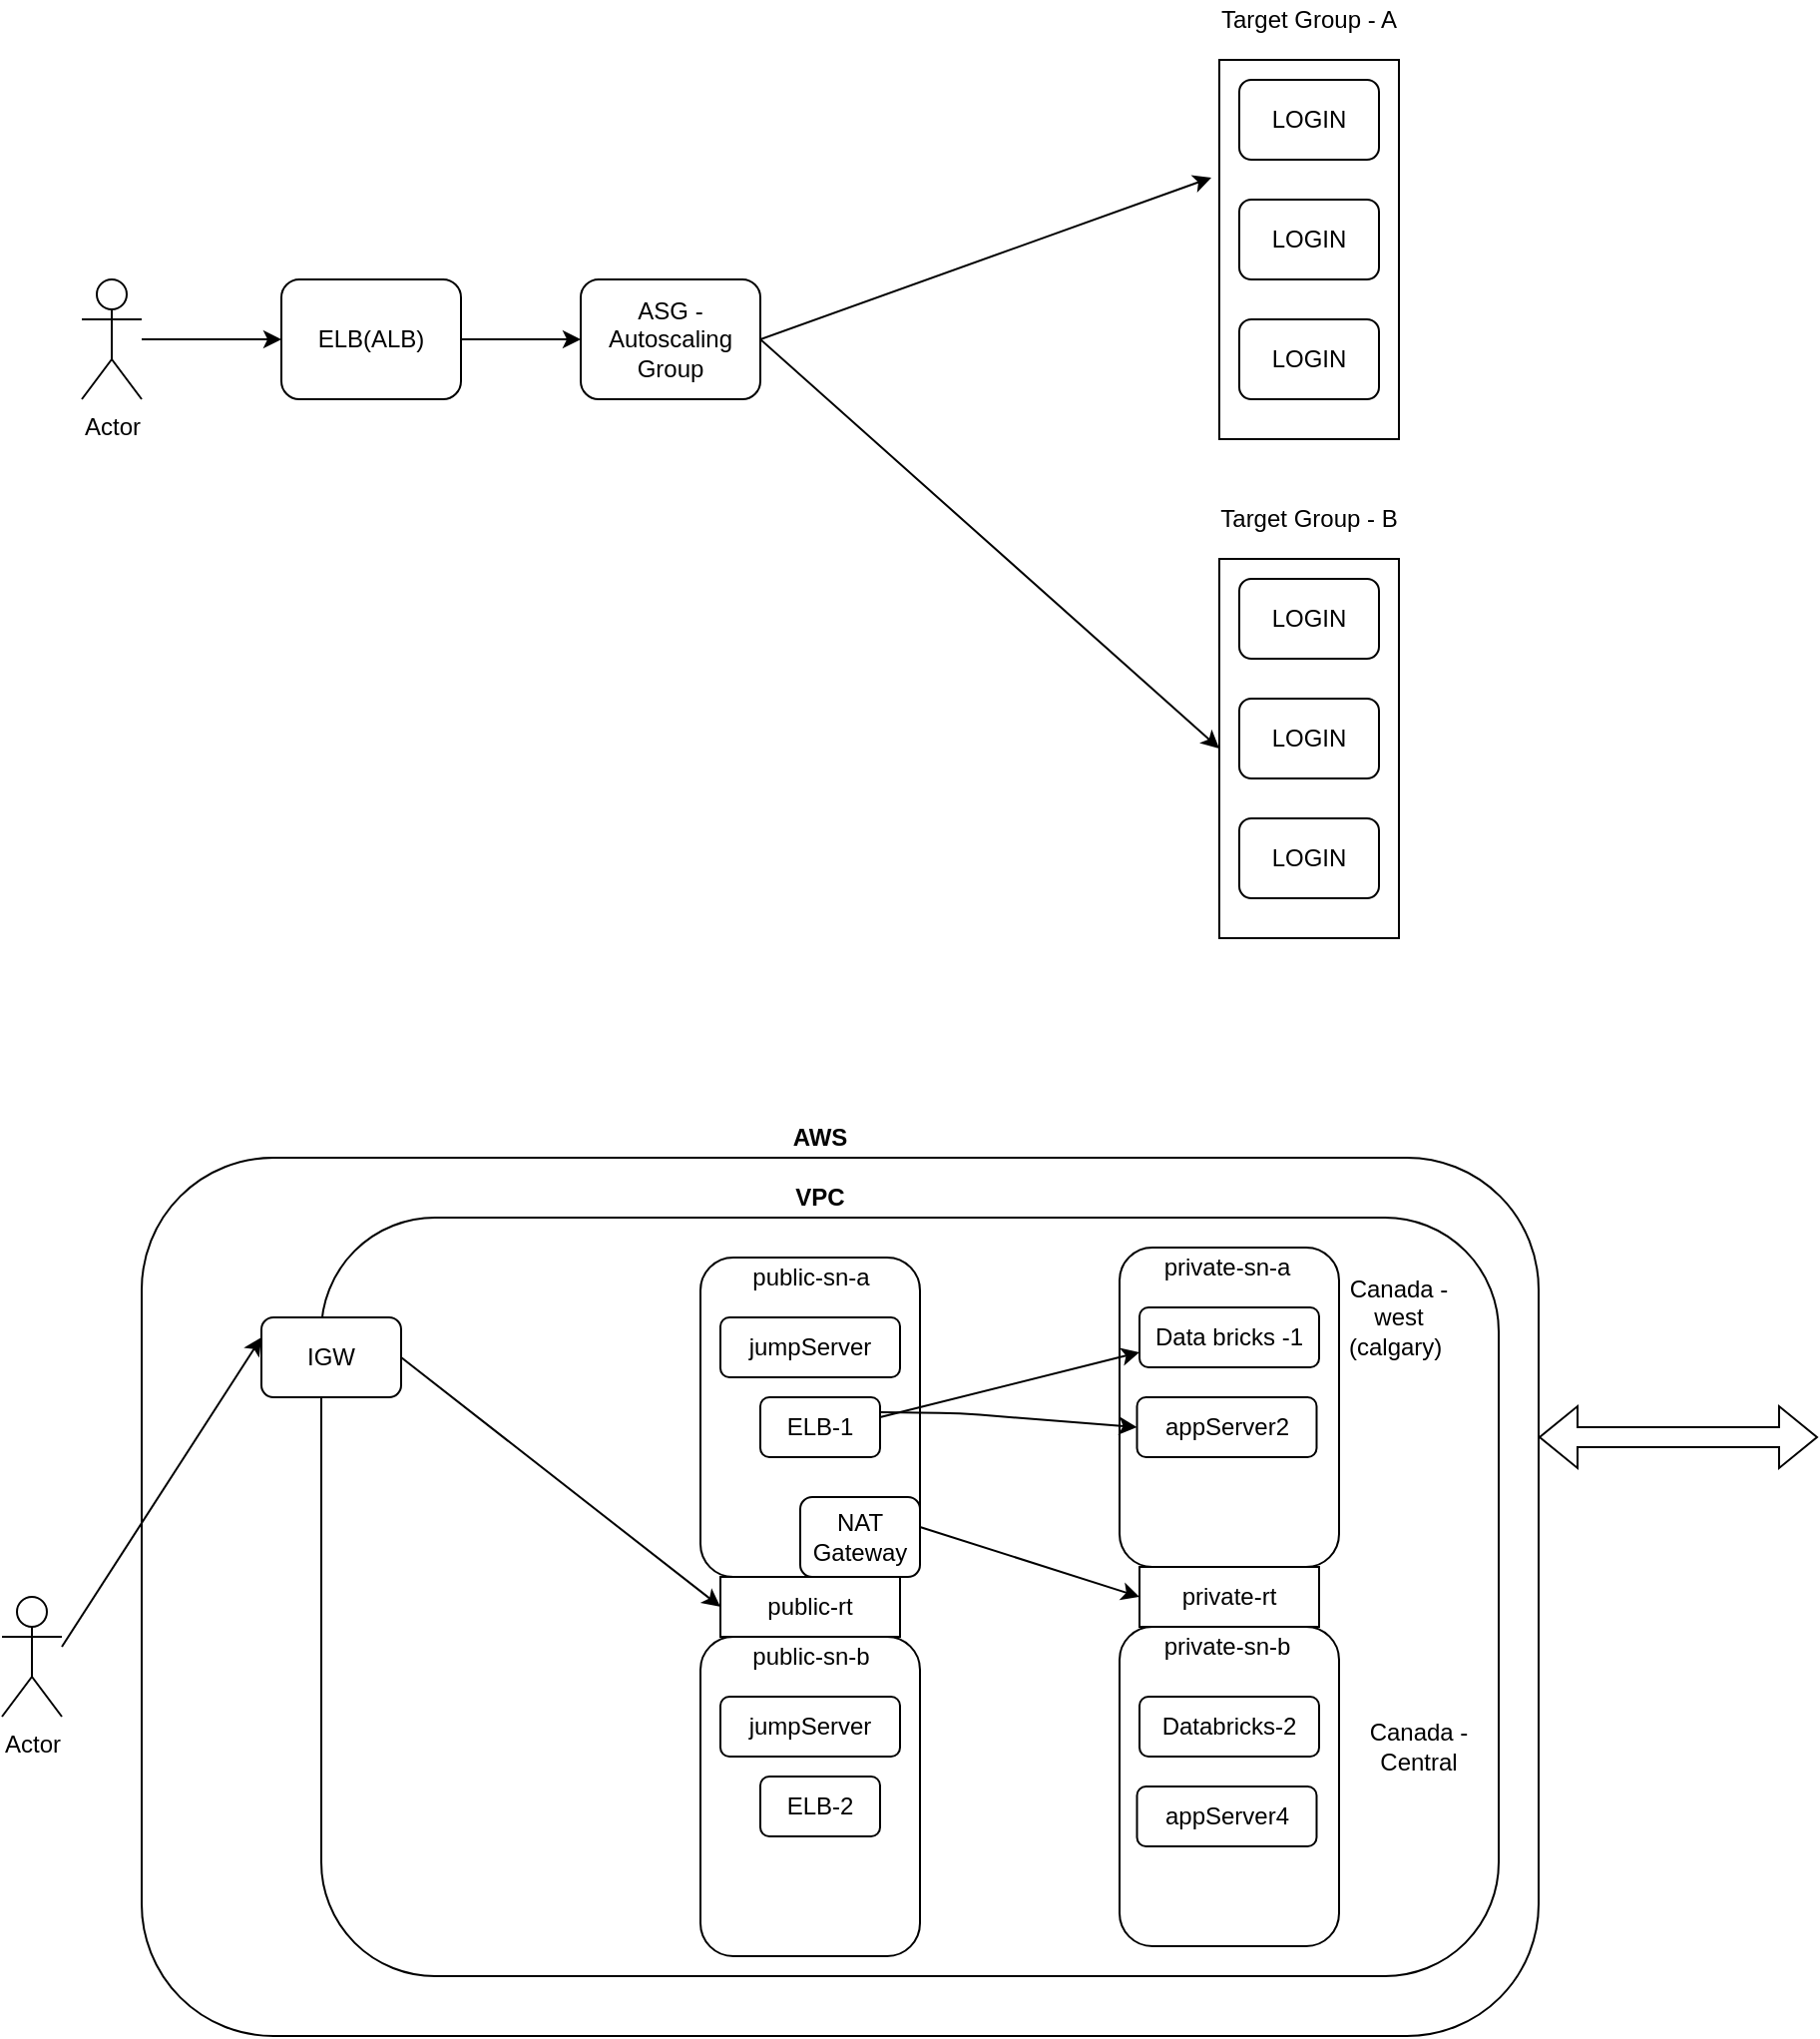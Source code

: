 <mxfile version="23.1.5" type="device" pages="2">
  <diagram id="tJC_vHtr5r1JaveleHDR" name="Page-1">
    <mxGraphModel dx="1588" dy="1038" grid="1" gridSize="10" guides="1" tooltips="1" connect="1" arrows="1" fold="1" page="1" pageScale="1" pageWidth="850" pageHeight="1100" math="0" shadow="0">
      <root>
        <mxCell id="0" />
        <mxCell id="1" parent="0" />
        <mxCell id="hIouJNwpnGWV4eV3D5PD-1" value="Actor" style="shape=umlActor;verticalLabelPosition=bottom;verticalAlign=top;html=1;outlineConnect=0;" parent="1" vertex="1">
          <mxGeometry x="70" y="190" width="30" height="60" as="geometry" />
        </mxCell>
        <mxCell id="hIouJNwpnGWV4eV3D5PD-2" value="ELB(ALB)" style="rounded=1;whiteSpace=wrap;html=1;" parent="1" vertex="1">
          <mxGeometry x="170" y="190" width="90" height="60" as="geometry" />
        </mxCell>
        <mxCell id="hIouJNwpnGWV4eV3D5PD-3" value="" style="endArrow=classic;html=1;entryX=0;entryY=0.5;entryDx=0;entryDy=0;" parent="1" target="hIouJNwpnGWV4eV3D5PD-2" edge="1">
          <mxGeometry width="50" height="50" relative="1" as="geometry">
            <mxPoint x="100" y="220" as="sourcePoint" />
            <mxPoint x="150" y="170" as="targetPoint" />
          </mxGeometry>
        </mxCell>
        <mxCell id="hIouJNwpnGWV4eV3D5PD-4" value="" style="rounded=0;whiteSpace=wrap;html=1;" parent="1" vertex="1">
          <mxGeometry x="640" y="80" width="90" height="190" as="geometry" />
        </mxCell>
        <mxCell id="hIouJNwpnGWV4eV3D5PD-5" value="Target Group - A" style="text;html=1;strokeColor=none;fillColor=none;align=center;verticalAlign=middle;whiteSpace=wrap;rounded=0;" parent="1" vertex="1">
          <mxGeometry x="630" y="50" width="110" height="20" as="geometry" />
        </mxCell>
        <mxCell id="hIouJNwpnGWV4eV3D5PD-6" value="" style="rounded=0;whiteSpace=wrap;html=1;" parent="1" vertex="1">
          <mxGeometry x="640" y="330" width="90" height="190" as="geometry" />
        </mxCell>
        <mxCell id="hIouJNwpnGWV4eV3D5PD-7" value="Target Group - B" style="text;html=1;strokeColor=none;fillColor=none;align=center;verticalAlign=middle;whiteSpace=wrap;rounded=0;" parent="1" vertex="1">
          <mxGeometry x="630" y="300" width="110" height="20" as="geometry" />
        </mxCell>
        <mxCell id="hIouJNwpnGWV4eV3D5PD-8" value="LOGIN" style="rounded=1;whiteSpace=wrap;html=1;" parent="1" vertex="1">
          <mxGeometry x="650" y="90" width="70" height="40" as="geometry" />
        </mxCell>
        <mxCell id="hIouJNwpnGWV4eV3D5PD-9" value="LOGIN" style="rounded=1;whiteSpace=wrap;html=1;" parent="1" vertex="1">
          <mxGeometry x="650" y="340" width="70" height="40" as="geometry" />
        </mxCell>
        <mxCell id="hIouJNwpnGWV4eV3D5PD-11" value="LOGIN" style="rounded=1;whiteSpace=wrap;html=1;" parent="1" vertex="1">
          <mxGeometry x="650" y="150" width="70" height="40" as="geometry" />
        </mxCell>
        <mxCell id="hIouJNwpnGWV4eV3D5PD-12" value="LOGIN" style="rounded=1;whiteSpace=wrap;html=1;" parent="1" vertex="1">
          <mxGeometry x="650" y="400" width="70" height="40" as="geometry" />
        </mxCell>
        <mxCell id="hIouJNwpnGWV4eV3D5PD-13" value="" style="endArrow=classic;html=1;exitX=1;exitY=0.5;exitDx=0;exitDy=0;" parent="1" source="hIouJNwpnGWV4eV3D5PD-16" edge="1">
          <mxGeometry width="50" height="50" relative="1" as="geometry">
            <mxPoint x="280" y="220" as="sourcePoint" />
            <mxPoint x="636" y="139" as="targetPoint" />
          </mxGeometry>
        </mxCell>
        <mxCell id="hIouJNwpnGWV4eV3D5PD-14" value="" style="endArrow=classic;html=1;entryX=0;entryY=0.5;entryDx=0;entryDy=0;exitX=1;exitY=0.5;exitDx=0;exitDy=0;" parent="1" source="hIouJNwpnGWV4eV3D5PD-16" target="hIouJNwpnGWV4eV3D5PD-6" edge="1">
          <mxGeometry width="50" height="50" relative="1" as="geometry">
            <mxPoint x="283.51" y="260.64" as="sourcePoint" />
            <mxPoint x="640" y="179.35" as="targetPoint" />
          </mxGeometry>
        </mxCell>
        <mxCell id="hIouJNwpnGWV4eV3D5PD-16" value="ASG - Autoscaling Group" style="rounded=1;whiteSpace=wrap;html=1;" parent="1" vertex="1">
          <mxGeometry x="320" y="190" width="90" height="60" as="geometry" />
        </mxCell>
        <mxCell id="hIouJNwpnGWV4eV3D5PD-17" value="" style="endArrow=classic;html=1;entryX=0;entryY=0.5;entryDx=0;entryDy=0;" parent="1" target="hIouJNwpnGWV4eV3D5PD-16" edge="1">
          <mxGeometry width="50" height="50" relative="1" as="geometry">
            <mxPoint x="260" y="220" as="sourcePoint" />
            <mxPoint x="310" y="170" as="targetPoint" />
          </mxGeometry>
        </mxCell>
        <mxCell id="hIouJNwpnGWV4eV3D5PD-18" value="LOGIN" style="rounded=1;whiteSpace=wrap;html=1;" parent="1" vertex="1">
          <mxGeometry x="650" y="210" width="70" height="40" as="geometry" />
        </mxCell>
        <mxCell id="hIouJNwpnGWV4eV3D5PD-19" value="LOGIN" style="rounded=1;whiteSpace=wrap;html=1;" parent="1" vertex="1">
          <mxGeometry x="650" y="460" width="70" height="40" as="geometry" />
        </mxCell>
        <mxCell id="hIouJNwpnGWV4eV3D5PD-20" value="" style="rounded=1;whiteSpace=wrap;html=1;" parent="1" vertex="1">
          <mxGeometry x="100" y="630" width="700" height="440" as="geometry" />
        </mxCell>
        <mxCell id="hIouJNwpnGWV4eV3D5PD-21" value="AWS" style="text;html=1;strokeColor=none;fillColor=none;align=center;verticalAlign=middle;whiteSpace=wrap;rounded=0;fontStyle=1" parent="1" vertex="1">
          <mxGeometry x="420" y="610" width="40" height="20" as="geometry" />
        </mxCell>
        <mxCell id="hIouJNwpnGWV4eV3D5PD-23" value="" style="rounded=1;whiteSpace=wrap;html=1;" parent="1" vertex="1">
          <mxGeometry x="190" y="660" width="590" height="380" as="geometry" />
        </mxCell>
        <mxCell id="hIouJNwpnGWV4eV3D5PD-24" value="VPC" style="text;html=1;strokeColor=none;fillColor=none;align=center;verticalAlign=middle;whiteSpace=wrap;rounded=0;fontStyle=1" parent="1" vertex="1">
          <mxGeometry x="420" y="640" width="40" height="20" as="geometry" />
        </mxCell>
        <mxCell id="hIouJNwpnGWV4eV3D5PD-25" value="" style="rounded=1;whiteSpace=wrap;html=1;" parent="1" vertex="1">
          <mxGeometry x="380" y="680" width="110" height="160" as="geometry" />
        </mxCell>
        <mxCell id="hIouJNwpnGWV4eV3D5PD-26" value="public-sn-a" style="text;html=1;strokeColor=none;fillColor=none;align=center;verticalAlign=middle;whiteSpace=wrap;rounded=0;" parent="1" vertex="1">
          <mxGeometry x="402.5" y="680" width="65" height="20" as="geometry" />
        </mxCell>
        <mxCell id="hIouJNwpnGWV4eV3D5PD-27" value="jumpServer" style="rounded=1;whiteSpace=wrap;html=1;" parent="1" vertex="1">
          <mxGeometry x="390" y="710" width="90" height="30" as="geometry" />
        </mxCell>
        <mxCell id="hIouJNwpnGWV4eV3D5PD-28" value="ELB-1" style="rounded=1;whiteSpace=wrap;html=1;" parent="1" vertex="1">
          <mxGeometry x="410" y="750" width="60" height="30" as="geometry" />
        </mxCell>
        <mxCell id="hIouJNwpnGWV4eV3D5PD-29" value="" style="rounded=1;whiteSpace=wrap;html=1;" parent="1" vertex="1">
          <mxGeometry x="380" y="870" width="110" height="160" as="geometry" />
        </mxCell>
        <mxCell id="hIouJNwpnGWV4eV3D5PD-30" value="public-sn-b" style="text;html=1;strokeColor=none;fillColor=none;align=center;verticalAlign=middle;whiteSpace=wrap;rounded=0;" parent="1" vertex="1">
          <mxGeometry x="402.5" y="870" width="65" height="20" as="geometry" />
        </mxCell>
        <mxCell id="hIouJNwpnGWV4eV3D5PD-31" value="jumpServer" style="rounded=1;whiteSpace=wrap;html=1;" parent="1" vertex="1">
          <mxGeometry x="390" y="900" width="90" height="30" as="geometry" />
        </mxCell>
        <mxCell id="hIouJNwpnGWV4eV3D5PD-32" value="ELB-2" style="rounded=1;whiteSpace=wrap;html=1;" parent="1" vertex="1">
          <mxGeometry x="410" y="940" width="60" height="30" as="geometry" />
        </mxCell>
        <mxCell id="hIouJNwpnGWV4eV3D5PD-33" value="public-sn-a" style="text;html=1;strokeColor=none;fillColor=none;align=center;verticalAlign=middle;whiteSpace=wrap;rounded=0;" parent="1" vertex="1">
          <mxGeometry x="612.5" y="675" width="65" height="20" as="geometry" />
        </mxCell>
        <mxCell id="hIouJNwpnGWV4eV3D5PD-34" value="" style="rounded=1;whiteSpace=wrap;html=1;" parent="1" vertex="1">
          <mxGeometry x="590" y="675" width="110" height="160" as="geometry" />
        </mxCell>
        <mxCell id="hIouJNwpnGWV4eV3D5PD-35" value="Data bricks -1" style="rounded=1;whiteSpace=wrap;html=1;" parent="1" vertex="1">
          <mxGeometry x="600" y="705" width="90" height="30" as="geometry" />
        </mxCell>
        <mxCell id="hIouJNwpnGWV4eV3D5PD-37" value="public-sn-b" style="text;html=1;strokeColor=none;fillColor=none;align=center;verticalAlign=middle;whiteSpace=wrap;rounded=0;" parent="1" vertex="1">
          <mxGeometry x="612.5" y="865" width="65" height="20" as="geometry" />
        </mxCell>
        <mxCell id="hIouJNwpnGWV4eV3D5PD-38" value="" style="rounded=1;whiteSpace=wrap;html=1;" parent="1" vertex="1">
          <mxGeometry x="590" y="865" width="110" height="160" as="geometry" />
        </mxCell>
        <mxCell id="hIouJNwpnGWV4eV3D5PD-41" value="private-sn-a" style="text;html=1;strokeColor=none;fillColor=none;align=center;verticalAlign=middle;whiteSpace=wrap;rounded=0;" parent="1" vertex="1">
          <mxGeometry x="610" y="675" width="67.5" height="20" as="geometry" />
        </mxCell>
        <mxCell id="hIouJNwpnGWV4eV3D5PD-42" value="private-sn-b" style="text;html=1;strokeColor=none;fillColor=none;align=center;verticalAlign=middle;whiteSpace=wrap;rounded=0;" parent="1" vertex="1">
          <mxGeometry x="610" y="865" width="67.5" height="20" as="geometry" />
        </mxCell>
        <mxCell id="hIouJNwpnGWV4eV3D5PD-43" value="appServer2" style="rounded=1;whiteSpace=wrap;html=1;" parent="1" vertex="1">
          <mxGeometry x="598.75" y="750" width="90" height="30" as="geometry" />
        </mxCell>
        <mxCell id="hIouJNwpnGWV4eV3D5PD-44" value="Databricks-2" style="rounded=1;whiteSpace=wrap;html=1;" parent="1" vertex="1">
          <mxGeometry x="600" y="900" width="90" height="30" as="geometry" />
        </mxCell>
        <mxCell id="hIouJNwpnGWV4eV3D5PD-45" value="appServer4" style="rounded=1;whiteSpace=wrap;html=1;" parent="1" vertex="1">
          <mxGeometry x="598.75" y="945" width="90" height="30" as="geometry" />
        </mxCell>
        <mxCell id="hIouJNwpnGWV4eV3D5PD-46" value="public-rt" style="rounded=0;whiteSpace=wrap;html=1;" parent="1" vertex="1">
          <mxGeometry x="390" y="840" width="90" height="30" as="geometry" />
        </mxCell>
        <mxCell id="hIouJNwpnGWV4eV3D5PD-47" value="private-rt" style="rounded=0;whiteSpace=wrap;html=1;" parent="1" vertex="1">
          <mxGeometry x="600" y="835" width="90" height="30" as="geometry" />
        </mxCell>
        <mxCell id="hIouJNwpnGWV4eV3D5PD-48" value="IGW" style="rounded=1;whiteSpace=wrap;html=1;" parent="1" vertex="1">
          <mxGeometry x="160" y="710" width="70" height="40" as="geometry" />
        </mxCell>
        <mxCell id="hIouJNwpnGWV4eV3D5PD-49" value="NAT Gateway" style="rounded=1;whiteSpace=wrap;html=1;" parent="1" vertex="1">
          <mxGeometry x="430" y="800" width="60" height="40" as="geometry" />
        </mxCell>
        <mxCell id="hIouJNwpnGWV4eV3D5PD-50" value="Actor" style="shape=umlActor;verticalLabelPosition=bottom;verticalAlign=top;html=1;outlineConnect=0;" parent="1" vertex="1">
          <mxGeometry x="30" y="850" width="30" height="60" as="geometry" />
        </mxCell>
        <mxCell id="hIouJNwpnGWV4eV3D5PD-51" value="" style="endArrow=classic;html=1;entryX=0;entryY=0.25;entryDx=0;entryDy=0;" parent="1" target="hIouJNwpnGWV4eV3D5PD-48" edge="1">
          <mxGeometry width="50" height="50" relative="1" as="geometry">
            <mxPoint x="60" y="875" as="sourcePoint" />
            <mxPoint x="110" y="825" as="targetPoint" />
          </mxGeometry>
        </mxCell>
        <mxCell id="hIouJNwpnGWV4eV3D5PD-52" value="" style="endArrow=classic;html=1;entryX=0;entryY=0.5;entryDx=0;entryDy=0;exitX=1;exitY=0.5;exitDx=0;exitDy=0;" parent="1" source="hIouJNwpnGWV4eV3D5PD-48" target="hIouJNwpnGWV4eV3D5PD-46" edge="1">
          <mxGeometry width="50" height="50" relative="1" as="geometry">
            <mxPoint x="220" y="830" as="sourcePoint" />
            <mxPoint x="320" y="675" as="targetPoint" />
          </mxGeometry>
        </mxCell>
        <mxCell id="hIouJNwpnGWV4eV3D5PD-53" value="" style="endArrow=classic;html=1;entryX=0;entryY=0.5;entryDx=0;entryDy=0;exitX=1;exitY=0.5;exitDx=0;exitDy=0;" parent="1" target="hIouJNwpnGWV4eV3D5PD-47" edge="1">
          <mxGeometry width="50" height="50" relative="1" as="geometry">
            <mxPoint x="490" y="815" as="sourcePoint" />
            <mxPoint x="650" y="940" as="targetPoint" />
          </mxGeometry>
        </mxCell>
        <mxCell id="hIouJNwpnGWV4eV3D5PD-54" value="" style="endArrow=classic;html=1;entryX=0;entryY=0.75;entryDx=0;entryDy=0;" parent="1" target="hIouJNwpnGWV4eV3D5PD-35" edge="1">
          <mxGeometry width="50" height="50" relative="1" as="geometry">
            <mxPoint x="470" y="760" as="sourcePoint" />
            <mxPoint x="520" y="710" as="targetPoint" />
          </mxGeometry>
        </mxCell>
        <mxCell id="hIouJNwpnGWV4eV3D5PD-55" value="" style="endArrow=classic;html=1;entryX=0;entryY=0.5;entryDx=0;entryDy=0;exitX=1;exitY=0.25;exitDx=0;exitDy=0;" parent="1" source="hIouJNwpnGWV4eV3D5PD-28" target="hIouJNwpnGWV4eV3D5PD-43" edge="1">
          <mxGeometry width="50" height="50" relative="1" as="geometry">
            <mxPoint x="480" y="782.5" as="sourcePoint" />
            <mxPoint x="610" y="750" as="targetPoint" />
            <Array as="points">
              <mxPoint x="510" y="758" />
            </Array>
          </mxGeometry>
        </mxCell>
        <mxCell id="s4kbr0tkKCg4N-VaTpJ7-1" value="Canada -west (calgary)&amp;nbsp;" style="text;html=1;align=center;verticalAlign=middle;whiteSpace=wrap;rounded=0;" vertex="1" parent="1">
          <mxGeometry x="700" y="695" width="60" height="30" as="geometry" />
        </mxCell>
        <mxCell id="s4kbr0tkKCg4N-VaTpJ7-2" value="Canada -Central" style="text;html=1;align=center;verticalAlign=middle;whiteSpace=wrap;rounded=0;" vertex="1" parent="1">
          <mxGeometry x="710" y="910" width="60" height="30" as="geometry" />
        </mxCell>
        <mxCell id="s4kbr0tkKCg4N-VaTpJ7-3" value="" style="shape=flexArrow;endArrow=classic;startArrow=classic;html=1;rounded=0;" edge="1" parent="1">
          <mxGeometry width="100" height="100" relative="1" as="geometry">
            <mxPoint x="800" y="770" as="sourcePoint" />
            <mxPoint x="940" y="770" as="targetPoint" />
          </mxGeometry>
        </mxCell>
      </root>
    </mxGraphModel>
  </diagram>
  <diagram id="XiKS-Xu_Q-Q70RZsUIhD" name="Page-2">
    <mxGraphModel dx="1985" dy="1298" grid="1" gridSize="10" guides="1" tooltips="1" connect="1" arrows="1" fold="1" page="1" pageScale="1" pageWidth="850" pageHeight="1100" math="0" shadow="0">
      <root>
        <mxCell id="0" />
        <mxCell id="1" parent="0" />
        <mxCell id="Lr9ZwsxwrX9HSi5k3AqV-132" value="IAM&amp;nbsp;" style="rounded=0;whiteSpace=wrap;html=1;" vertex="1" parent="1">
          <mxGeometry x="135" y="380" width="255" height="160" as="geometry" />
        </mxCell>
        <mxCell id="Lr9ZwsxwrX9HSi5k3AqV-1" value="" style="rounded=1;whiteSpace=wrap;html=1;" vertex="1" parent="1">
          <mxGeometry x="100" y="540" width="1490" height="640" as="geometry" />
        </mxCell>
        <mxCell id="Lr9ZwsxwrX9HSi5k3AqV-43" value="" style="rounded=1;whiteSpace=wrap;html=1;" vertex="1" parent="1">
          <mxGeometry x="910" y="610" width="610" height="445" as="geometry" />
        </mxCell>
        <mxCell id="Lr9ZwsxwrX9HSi5k3AqV-2" value="AWS" style="text;html=1;strokeColor=none;fillColor=none;align=center;verticalAlign=middle;whiteSpace=wrap;rounded=0;fontStyle=1" vertex="1" parent="1">
          <mxGeometry x="130" y="350" width="40" height="20" as="geometry" />
        </mxCell>
        <mxCell id="Lr9ZwsxwrX9HSi5k3AqV-3" value="" style="rounded=1;whiteSpace=wrap;html=1;" vertex="1" parent="1">
          <mxGeometry x="190" y="660" width="590" height="380" as="geometry" />
        </mxCell>
        <mxCell id="Lr9ZwsxwrX9HSi5k3AqV-4" value="VPC" style="text;html=1;strokeColor=none;fillColor=none;align=center;verticalAlign=middle;whiteSpace=wrap;rounded=0;fontStyle=1" vertex="1" parent="1">
          <mxGeometry x="420" y="640" width="40" height="20" as="geometry" />
        </mxCell>
        <mxCell id="Lr9ZwsxwrX9HSi5k3AqV-5" value="" style="rounded=1;whiteSpace=wrap;html=1;" vertex="1" parent="1">
          <mxGeometry x="380" y="680" width="110" height="160" as="geometry" />
        </mxCell>
        <mxCell id="Lr9ZwsxwrX9HSi5k3AqV-6" value="public-sn-a" style="text;html=1;strokeColor=none;fillColor=none;align=center;verticalAlign=middle;whiteSpace=wrap;rounded=0;" vertex="1" parent="1">
          <mxGeometry x="402.5" y="680" width="65" height="20" as="geometry" />
        </mxCell>
        <mxCell id="Lr9ZwsxwrX9HSi5k3AqV-7" value="jumpServer" style="rounded=1;whiteSpace=wrap;html=1;" vertex="1" parent="1">
          <mxGeometry x="390" y="710" width="90" height="30" as="geometry" />
        </mxCell>
        <mxCell id="Lr9ZwsxwrX9HSi5k3AqV-8" value="ELB-1" style="rounded=1;whiteSpace=wrap;html=1;" vertex="1" parent="1">
          <mxGeometry x="410" y="750" width="60" height="30" as="geometry" />
        </mxCell>
        <mxCell id="Lr9ZwsxwrX9HSi5k3AqV-13" value="public-sn-a" style="text;html=1;strokeColor=none;fillColor=none;align=center;verticalAlign=middle;whiteSpace=wrap;rounded=0;" vertex="1" parent="1">
          <mxGeometry x="612.5" y="675" width="65" height="20" as="geometry" />
        </mxCell>
        <mxCell id="Lr9ZwsxwrX9HSi5k3AqV-14" value="" style="rounded=1;whiteSpace=wrap;html=1;" vertex="1" parent="1">
          <mxGeometry x="590" y="675" width="110" height="160" as="geometry" />
        </mxCell>
        <mxCell id="Lr9ZwsxwrX9HSi5k3AqV-15" value="Data bricks -1" style="rounded=1;whiteSpace=wrap;html=1;" vertex="1" parent="1">
          <mxGeometry x="600" y="705" width="90" height="30" as="geometry" />
        </mxCell>
        <mxCell id="Lr9ZwsxwrX9HSi5k3AqV-18" value="private-sn-a" style="text;html=1;strokeColor=none;fillColor=none;align=center;verticalAlign=middle;whiteSpace=wrap;rounded=0;" vertex="1" parent="1">
          <mxGeometry x="610" y="675" width="67.5" height="20" as="geometry" />
        </mxCell>
        <mxCell id="Lr9ZwsxwrX9HSi5k3AqV-20" value="appServer2" style="rounded=1;whiteSpace=wrap;html=1;" vertex="1" parent="1">
          <mxGeometry x="598.75" y="750" width="90" height="30" as="geometry" />
        </mxCell>
        <mxCell id="Lr9ZwsxwrX9HSi5k3AqV-23" value="public-rt-1" style="rounded=0;whiteSpace=wrap;html=1;" vertex="1" parent="1">
          <mxGeometry x="390" y="840" width="90" height="30" as="geometry" />
        </mxCell>
        <mxCell id="Lr9ZwsxwrX9HSi5k3AqV-24" value="private-rt-1" style="rounded=0;whiteSpace=wrap;html=1;" vertex="1" parent="1">
          <mxGeometry x="600" y="835" width="90" height="30" as="geometry" />
        </mxCell>
        <mxCell id="Lr9ZwsxwrX9HSi5k3AqV-25" value="IGW" style="rounded=1;whiteSpace=wrap;html=1;" vertex="1" parent="1">
          <mxGeometry x="160" y="710" width="70" height="40" as="geometry" />
        </mxCell>
        <mxCell id="Lr9ZwsxwrX9HSi5k3AqV-26" value="NAT Gateway" style="rounded=1;whiteSpace=wrap;html=1;" vertex="1" parent="1">
          <mxGeometry x="430" y="800" width="60" height="40" as="geometry" />
        </mxCell>
        <mxCell id="Lr9ZwsxwrX9HSi5k3AqV-27" value="Actor" style="shape=umlActor;verticalLabelPosition=bottom;verticalAlign=top;html=1;outlineConnect=0;" vertex="1" parent="1">
          <mxGeometry x="30" y="850" width="30" height="60" as="geometry" />
        </mxCell>
        <mxCell id="Lr9ZwsxwrX9HSi5k3AqV-28" value="" style="endArrow=classic;html=1;entryX=0;entryY=0.25;entryDx=0;entryDy=0;" edge="1" parent="1" target="Lr9ZwsxwrX9HSi5k3AqV-25">
          <mxGeometry width="50" height="50" relative="1" as="geometry">
            <mxPoint x="60" y="875" as="sourcePoint" />
            <mxPoint x="110" y="825" as="targetPoint" />
          </mxGeometry>
        </mxCell>
        <mxCell id="Lr9ZwsxwrX9HSi5k3AqV-29" value="" style="endArrow=classic;html=1;entryX=0;entryY=0.5;entryDx=0;entryDy=0;exitX=1;exitY=0.5;exitDx=0;exitDy=0;" edge="1" parent="1" source="Lr9ZwsxwrX9HSi5k3AqV-25" target="Lr9ZwsxwrX9HSi5k3AqV-23">
          <mxGeometry width="50" height="50" relative="1" as="geometry">
            <mxPoint x="220" y="830" as="sourcePoint" />
            <mxPoint x="320" y="675" as="targetPoint" />
          </mxGeometry>
        </mxCell>
        <mxCell id="Lr9ZwsxwrX9HSi5k3AqV-30" value="" style="endArrow=classic;html=1;entryX=0;entryY=0.5;entryDx=0;entryDy=0;exitX=1;exitY=0.5;exitDx=0;exitDy=0;" edge="1" parent="1" target="Lr9ZwsxwrX9HSi5k3AqV-24">
          <mxGeometry width="50" height="50" relative="1" as="geometry">
            <mxPoint x="490" y="815" as="sourcePoint" />
            <mxPoint x="650" y="940" as="targetPoint" />
          </mxGeometry>
        </mxCell>
        <mxCell id="Lr9ZwsxwrX9HSi5k3AqV-31" value="" style="endArrow=classic;html=1;entryX=0;entryY=0.75;entryDx=0;entryDy=0;" edge="1" parent="1" target="Lr9ZwsxwrX9HSi5k3AqV-15">
          <mxGeometry width="50" height="50" relative="1" as="geometry">
            <mxPoint x="470" y="760" as="sourcePoint" />
            <mxPoint x="520" y="710" as="targetPoint" />
          </mxGeometry>
        </mxCell>
        <mxCell id="Lr9ZwsxwrX9HSi5k3AqV-32" value="" style="endArrow=classic;html=1;entryX=0;entryY=0.5;entryDx=0;entryDy=0;exitX=1;exitY=0.25;exitDx=0;exitDy=0;" edge="1" parent="1" source="Lr9ZwsxwrX9HSi5k3AqV-8" target="Lr9ZwsxwrX9HSi5k3AqV-20">
          <mxGeometry width="50" height="50" relative="1" as="geometry">
            <mxPoint x="480" y="782.5" as="sourcePoint" />
            <mxPoint x="610" y="750" as="targetPoint" />
            <Array as="points">
              <mxPoint x="510" y="758" />
            </Array>
          </mxGeometry>
        </mxCell>
        <mxCell id="Lr9ZwsxwrX9HSi5k3AqV-33" value="Canada -west (calgary)&amp;nbsp;" style="text;html=1;align=center;verticalAlign=middle;whiteSpace=wrap;rounded=0;" vertex="1" parent="1">
          <mxGeometry x="700" y="695" width="60" height="30" as="geometry" />
        </mxCell>
        <mxCell id="Lr9ZwsxwrX9HSi5k3AqV-35" value="" style="shape=flexArrow;endArrow=classic;startArrow=classic;html=1;rounded=0;entryX=0.002;entryY=0.367;entryDx=0;entryDy=0;entryPerimeter=0;exitX=0.998;exitY=0.439;exitDx=0;exitDy=0;exitPerimeter=0;" edge="1" parent="1" source="Lr9ZwsxwrX9HSi5k3AqV-3" target="Lr9ZwsxwrX9HSi5k3AqV-43">
          <mxGeometry width="100" height="100" relative="1" as="geometry">
            <mxPoint x="800" y="770" as="sourcePoint" />
            <mxPoint x="940" y="770" as="targetPoint" />
          </mxGeometry>
        </mxCell>
        <mxCell id="Lr9ZwsxwrX9HSi5k3AqV-102" value="VPC" style="text;html=1;strokeColor=none;fillColor=none;align=center;verticalAlign=middle;whiteSpace=wrap;rounded=0;fontStyle=1" vertex="1" parent="1">
          <mxGeometry x="1060" y="650" width="40" height="20" as="geometry" />
        </mxCell>
        <mxCell id="Lr9ZwsxwrX9HSi5k3AqV-103" value="" style="rounded=1;whiteSpace=wrap;html=1;" vertex="1" parent="1">
          <mxGeometry x="1020" y="690" width="110" height="160" as="geometry" />
        </mxCell>
        <mxCell id="Lr9ZwsxwrX9HSi5k3AqV-104" value="public-sn-a" style="text;html=1;strokeColor=none;fillColor=none;align=center;verticalAlign=middle;whiteSpace=wrap;rounded=0;" vertex="1" parent="1">
          <mxGeometry x="1042.5" y="690" width="65" height="20" as="geometry" />
        </mxCell>
        <mxCell id="Lr9ZwsxwrX9HSi5k3AqV-105" value="jumpServer" style="rounded=1;whiteSpace=wrap;html=1;" vertex="1" parent="1">
          <mxGeometry x="1030" y="720" width="90" height="30" as="geometry" />
        </mxCell>
        <mxCell id="Lr9ZwsxwrX9HSi5k3AqV-106" value="ELB-1" style="rounded=1;whiteSpace=wrap;html=1;" vertex="1" parent="1">
          <mxGeometry x="1050" y="760" width="60" height="30" as="geometry" />
        </mxCell>
        <mxCell id="Lr9ZwsxwrX9HSi5k3AqV-111" value="public-sn-a" style="text;html=1;strokeColor=none;fillColor=none;align=center;verticalAlign=middle;whiteSpace=wrap;rounded=0;" vertex="1" parent="1">
          <mxGeometry x="1252.5" y="685" width="65" height="20" as="geometry" />
        </mxCell>
        <mxCell id="Lr9ZwsxwrX9HSi5k3AqV-112" value="" style="rounded=1;whiteSpace=wrap;html=1;" vertex="1" parent="1">
          <mxGeometry x="1230" y="685" width="110" height="160" as="geometry" />
        </mxCell>
        <mxCell id="Lr9ZwsxwrX9HSi5k3AqV-113" value="Data bricks -2" style="rounded=1;whiteSpace=wrap;html=1;" vertex="1" parent="1">
          <mxGeometry x="1240" y="715" width="90" height="30" as="geometry" />
        </mxCell>
        <mxCell id="Lr9ZwsxwrX9HSi5k3AqV-116" value="private-sn-a" style="text;html=1;strokeColor=none;fillColor=none;align=center;verticalAlign=middle;whiteSpace=wrap;rounded=0;" vertex="1" parent="1">
          <mxGeometry x="1250" y="685" width="67.5" height="20" as="geometry" />
        </mxCell>
        <mxCell id="Lr9ZwsxwrX9HSi5k3AqV-118" value="appServer2" style="rounded=1;whiteSpace=wrap;html=1;" vertex="1" parent="1">
          <mxGeometry x="1238.75" y="760" width="90" height="30" as="geometry" />
        </mxCell>
        <mxCell id="Lr9ZwsxwrX9HSi5k3AqV-121" value="public-rt-2" style="rounded=0;whiteSpace=wrap;html=1;" vertex="1" parent="1">
          <mxGeometry x="1030" y="850" width="90" height="30" as="geometry" />
        </mxCell>
        <mxCell id="Lr9ZwsxwrX9HSi5k3AqV-122" value="private-rt-2" style="rounded=0;whiteSpace=wrap;html=1;" vertex="1" parent="1">
          <mxGeometry x="1240" y="845" width="90" height="30" as="geometry" />
        </mxCell>
        <mxCell id="Lr9ZwsxwrX9HSi5k3AqV-123" value="NAT Gateway" style="rounded=1;whiteSpace=wrap;html=1;" vertex="1" parent="1">
          <mxGeometry x="1070" y="810" width="60" height="40" as="geometry" />
        </mxCell>
        <mxCell id="Lr9ZwsxwrX9HSi5k3AqV-124" value="" style="endArrow=classic;html=1;entryX=0;entryY=0.5;entryDx=0;entryDy=0;exitX=1;exitY=0.5;exitDx=0;exitDy=0;" edge="1" parent="1" target="Lr9ZwsxwrX9HSi5k3AqV-122">
          <mxGeometry width="50" height="50" relative="1" as="geometry">
            <mxPoint x="1130" y="825" as="sourcePoint" />
            <mxPoint x="1290" y="950" as="targetPoint" />
          </mxGeometry>
        </mxCell>
        <mxCell id="Lr9ZwsxwrX9HSi5k3AqV-125" value="" style="endArrow=classic;html=1;entryX=0;entryY=0.75;entryDx=0;entryDy=0;" edge="1" parent="1" target="Lr9ZwsxwrX9HSi5k3AqV-113">
          <mxGeometry width="50" height="50" relative="1" as="geometry">
            <mxPoint x="1110" y="770" as="sourcePoint" />
            <mxPoint x="1160" y="720" as="targetPoint" />
          </mxGeometry>
        </mxCell>
        <mxCell id="Lr9ZwsxwrX9HSi5k3AqV-126" value="" style="endArrow=classic;html=1;entryX=0;entryY=0.5;entryDx=0;entryDy=0;exitX=1;exitY=0.25;exitDx=0;exitDy=0;" edge="1" parent="1" source="Lr9ZwsxwrX9HSi5k3AqV-106" target="Lr9ZwsxwrX9HSi5k3AqV-118">
          <mxGeometry width="50" height="50" relative="1" as="geometry">
            <mxPoint x="1120" y="792.5" as="sourcePoint" />
            <mxPoint x="1250" y="760" as="targetPoint" />
            <Array as="points">
              <mxPoint x="1150" y="768" />
            </Array>
          </mxGeometry>
        </mxCell>
        <mxCell id="Lr9ZwsxwrX9HSi5k3AqV-128" value="Canada -Central" style="text;html=1;align=center;verticalAlign=middle;whiteSpace=wrap;rounded=0;" vertex="1" parent="1">
          <mxGeometry x="1360" y="680" width="60" height="30" as="geometry" />
        </mxCell>
        <mxCell id="Lr9ZwsxwrX9HSi5k3AqV-129" value="IGW" style="rounded=1;whiteSpace=wrap;html=1;" vertex="1" parent="1">
          <mxGeometry x="870" y="675" width="70" height="40" as="geometry" />
        </mxCell>
        <mxCell id="Lr9ZwsxwrX9HSi5k3AqV-130" value="Peering connection" style="text;html=1;align=center;verticalAlign=middle;whiteSpace=wrap;rounded=0;" vertex="1" parent="1">
          <mxGeometry x="820" y="830" width="60" height="30" as="geometry" />
        </mxCell>
      </root>
    </mxGraphModel>
  </diagram>
</mxfile>
